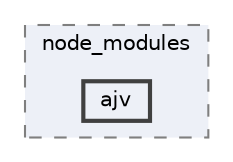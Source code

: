 digraph "pkiclassroomrescheduler/src/main/frontend/node_modules/schema-utils/node_modules/ajv"
{
 // LATEX_PDF_SIZE
  bgcolor="transparent";
  edge [fontname=Helvetica,fontsize=10,labelfontname=Helvetica,labelfontsize=10];
  node [fontname=Helvetica,fontsize=10,shape=box,height=0.2,width=0.4];
  compound=true
  subgraph clusterdir_c5cb99156a44ec079c9f15ff31428a9d {
    graph [ bgcolor="#edf0f7", pencolor="grey50", label="node_modules", fontname=Helvetica,fontsize=10 style="filled,dashed", URL="dir_c5cb99156a44ec079c9f15ff31428a9d.html",tooltip=""]
  dir_3de5156228974edf871712fafd6b75cb [label="ajv", fillcolor="#edf0f7", color="grey25", style="filled,bold", URL="dir_3de5156228974edf871712fafd6b75cb.html",tooltip=""];
  }
}
